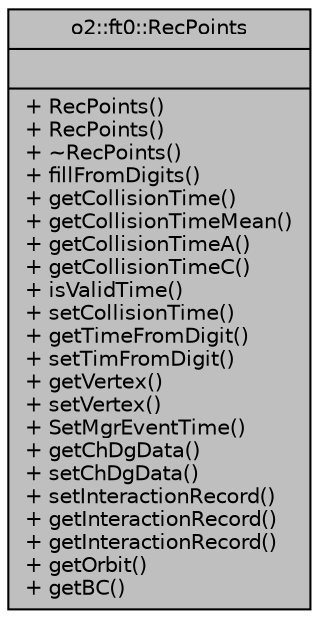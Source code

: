 digraph "o2::ft0::RecPoints"
{
 // INTERACTIVE_SVG=YES
  bgcolor="transparent";
  edge [fontname="Helvetica",fontsize="10",labelfontname="Helvetica",labelfontsize="10"];
  node [fontname="Helvetica",fontsize="10",shape=record];
  Node1 [label="{o2::ft0::RecPoints\n||+ RecPoints()\l+ RecPoints()\l+ ~RecPoints()\l+ fillFromDigits()\l+ getCollisionTime()\l+ getCollisionTimeMean()\l+ getCollisionTimeA()\l+ getCollisionTimeC()\l+ isValidTime()\l+ setCollisionTime()\l+ getTimeFromDigit()\l+ setTimFromDigit()\l+ getVertex()\l+ setVertex()\l+ SetMgrEventTime()\l+ getChDgData()\l+ setChDgData()\l+ setInteractionRecord()\l+ getInteractionRecord()\l+ getInteractionRecord()\l+ getOrbit()\l+ getBC()\l}",height=0.2,width=0.4,color="black", fillcolor="grey75", style="filled", fontcolor="black"];
}
